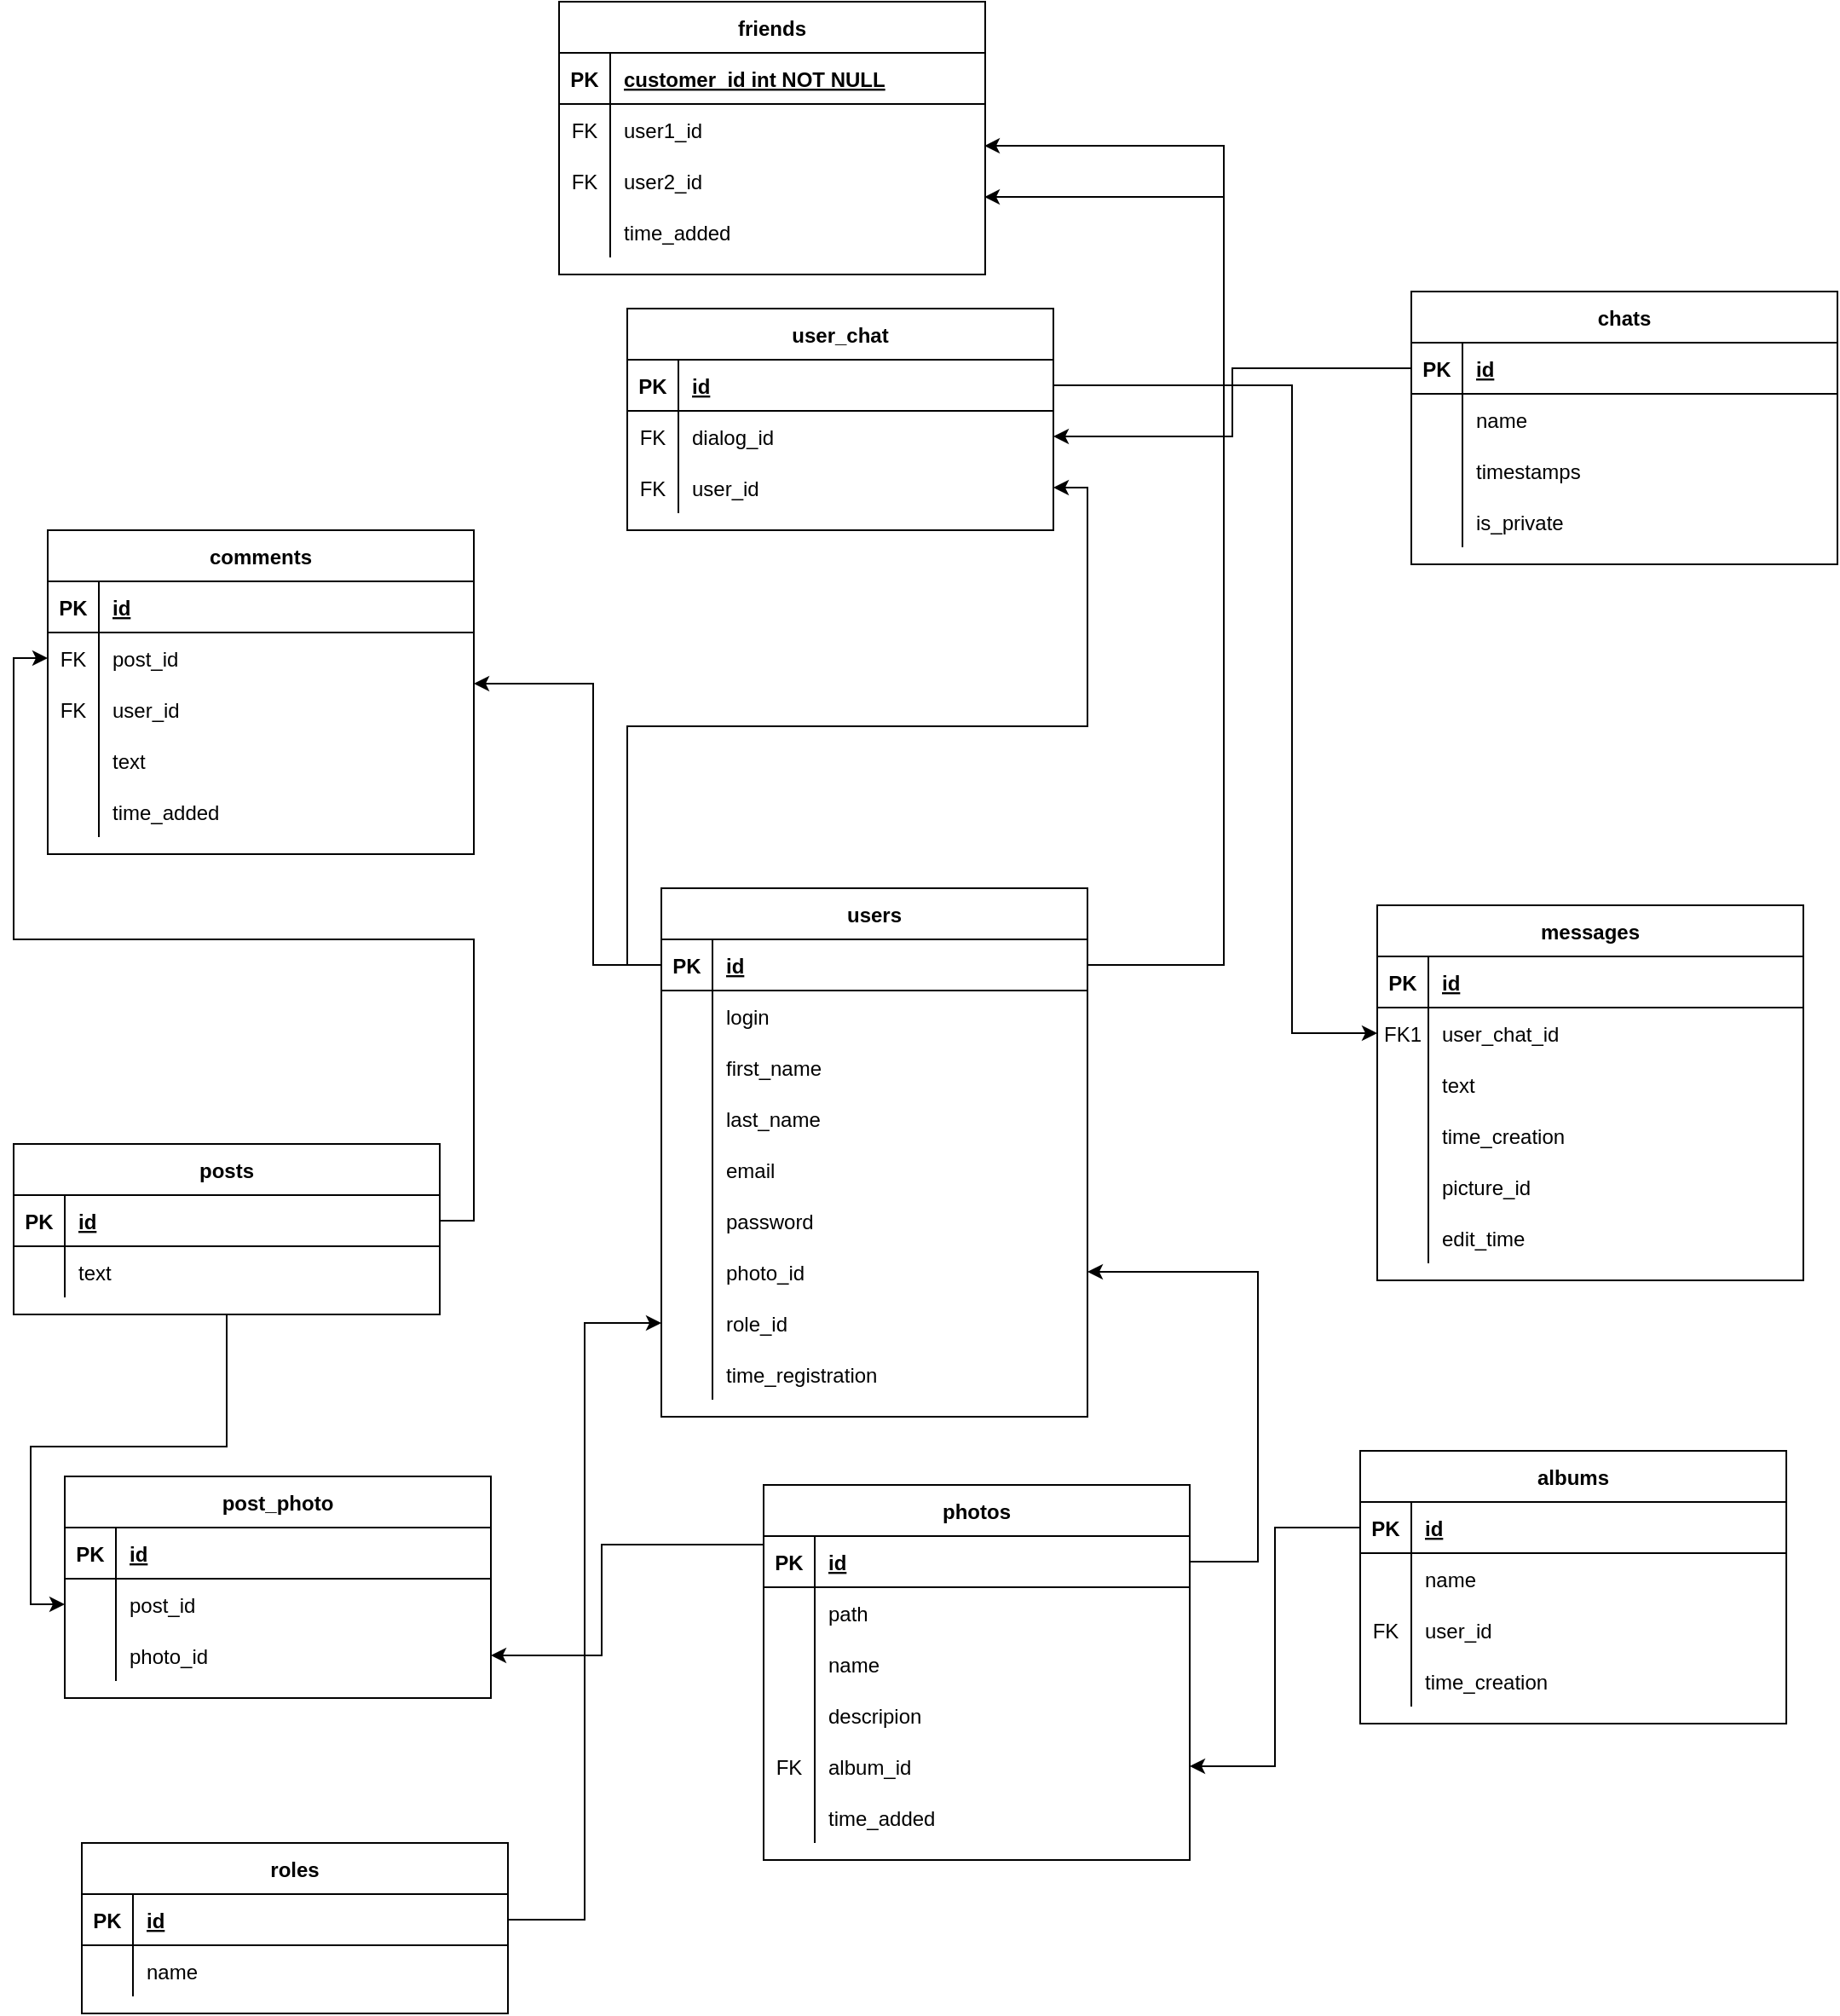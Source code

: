 <mxfile version="21.6.9" type="github">
  <diagram id="R2lEEEUBdFMjLlhIrx00" name="Page-1">
    <mxGraphModel dx="1626" dy="1957" grid="1" gridSize="10" guides="1" tooltips="1" connect="1" arrows="1" fold="1" page="1" pageScale="1" pageWidth="850" pageHeight="1100" math="0" shadow="0" extFonts="Permanent Marker^https://fonts.googleapis.com/css?family=Permanent+Marker">
      <root>
        <mxCell id="0" />
        <mxCell id="1" parent="0" />
        <mxCell id="C-vyLk0tnHw3VtMMgP7b-2" value="chats" style="shape=table;startSize=30;container=1;collapsible=1;childLayout=tableLayout;fixedRows=1;rowLines=0;fontStyle=1;align=center;resizeLast=1;" parent="1" vertex="1">
          <mxGeometry x="880" y="-290" width="250" height="160" as="geometry" />
        </mxCell>
        <mxCell id="C-vyLk0tnHw3VtMMgP7b-3" value="" style="shape=partialRectangle;collapsible=0;dropTarget=0;pointerEvents=0;fillColor=none;points=[[0,0.5],[1,0.5]];portConstraint=eastwest;top=0;left=0;right=0;bottom=1;" parent="C-vyLk0tnHw3VtMMgP7b-2" vertex="1">
          <mxGeometry y="30" width="250" height="30" as="geometry" />
        </mxCell>
        <mxCell id="C-vyLk0tnHw3VtMMgP7b-4" value="PK" style="shape=partialRectangle;overflow=hidden;connectable=0;fillColor=none;top=0;left=0;bottom=0;right=0;fontStyle=1;" parent="C-vyLk0tnHw3VtMMgP7b-3" vertex="1">
          <mxGeometry width="30" height="30" as="geometry">
            <mxRectangle width="30" height="30" as="alternateBounds" />
          </mxGeometry>
        </mxCell>
        <mxCell id="C-vyLk0tnHw3VtMMgP7b-5" value="id" style="shape=partialRectangle;overflow=hidden;connectable=0;fillColor=none;top=0;left=0;bottom=0;right=0;align=left;spacingLeft=6;fontStyle=5;" parent="C-vyLk0tnHw3VtMMgP7b-3" vertex="1">
          <mxGeometry x="30" width="220" height="30" as="geometry">
            <mxRectangle width="220" height="30" as="alternateBounds" />
          </mxGeometry>
        </mxCell>
        <mxCell id="C-vyLk0tnHw3VtMMgP7b-6" value="" style="shape=partialRectangle;collapsible=0;dropTarget=0;pointerEvents=0;fillColor=none;points=[[0,0.5],[1,0.5]];portConstraint=eastwest;top=0;left=0;right=0;bottom=0;" parent="C-vyLk0tnHw3VtMMgP7b-2" vertex="1">
          <mxGeometry y="60" width="250" height="30" as="geometry" />
        </mxCell>
        <mxCell id="C-vyLk0tnHw3VtMMgP7b-7" value="" style="shape=partialRectangle;overflow=hidden;connectable=0;fillColor=none;top=0;left=0;bottom=0;right=0;" parent="C-vyLk0tnHw3VtMMgP7b-6" vertex="1">
          <mxGeometry width="30" height="30" as="geometry">
            <mxRectangle width="30" height="30" as="alternateBounds" />
          </mxGeometry>
        </mxCell>
        <mxCell id="C-vyLk0tnHw3VtMMgP7b-8" value="name" style="shape=partialRectangle;overflow=hidden;connectable=0;fillColor=none;top=0;left=0;bottom=0;right=0;align=left;spacingLeft=6;" parent="C-vyLk0tnHw3VtMMgP7b-6" vertex="1">
          <mxGeometry x="30" width="220" height="30" as="geometry">
            <mxRectangle width="220" height="30" as="alternateBounds" />
          </mxGeometry>
        </mxCell>
        <mxCell id="C-vyLk0tnHw3VtMMgP7b-9" value="" style="shape=partialRectangle;collapsible=0;dropTarget=0;pointerEvents=0;fillColor=none;points=[[0,0.5],[1,0.5]];portConstraint=eastwest;top=0;left=0;right=0;bottom=0;" parent="C-vyLk0tnHw3VtMMgP7b-2" vertex="1">
          <mxGeometry y="90" width="250" height="30" as="geometry" />
        </mxCell>
        <mxCell id="C-vyLk0tnHw3VtMMgP7b-10" value="" style="shape=partialRectangle;overflow=hidden;connectable=0;fillColor=none;top=0;left=0;bottom=0;right=0;" parent="C-vyLk0tnHw3VtMMgP7b-9" vertex="1">
          <mxGeometry width="30" height="30" as="geometry">
            <mxRectangle width="30" height="30" as="alternateBounds" />
          </mxGeometry>
        </mxCell>
        <mxCell id="C-vyLk0tnHw3VtMMgP7b-11" value="timestamps" style="shape=partialRectangle;overflow=hidden;connectable=0;fillColor=none;top=0;left=0;bottom=0;right=0;align=left;spacingLeft=6;" parent="C-vyLk0tnHw3VtMMgP7b-9" vertex="1">
          <mxGeometry x="30" width="220" height="30" as="geometry">
            <mxRectangle width="220" height="30" as="alternateBounds" />
          </mxGeometry>
        </mxCell>
        <mxCell id="w4CjaTujqkbUTqvuf39v-179" value="" style="shape=partialRectangle;collapsible=0;dropTarget=0;pointerEvents=0;fillColor=none;points=[[0,0.5],[1,0.5]];portConstraint=eastwest;top=0;left=0;right=0;bottom=0;" parent="C-vyLk0tnHw3VtMMgP7b-2" vertex="1">
          <mxGeometry y="120" width="250" height="30" as="geometry" />
        </mxCell>
        <mxCell id="w4CjaTujqkbUTqvuf39v-180" value="" style="shape=partialRectangle;overflow=hidden;connectable=0;fillColor=none;top=0;left=0;bottom=0;right=0;" parent="w4CjaTujqkbUTqvuf39v-179" vertex="1">
          <mxGeometry width="30" height="30" as="geometry">
            <mxRectangle width="30" height="30" as="alternateBounds" />
          </mxGeometry>
        </mxCell>
        <mxCell id="w4CjaTujqkbUTqvuf39v-181" value="is_private" style="shape=partialRectangle;overflow=hidden;connectable=0;fillColor=none;top=0;left=0;bottom=0;right=0;align=left;spacingLeft=6;" parent="w4CjaTujqkbUTqvuf39v-179" vertex="1">
          <mxGeometry x="30" width="220" height="30" as="geometry">
            <mxRectangle width="220" height="30" as="alternateBounds" />
          </mxGeometry>
        </mxCell>
        <mxCell id="C-vyLk0tnHw3VtMMgP7b-13" value="messages" style="shape=table;startSize=30;container=1;collapsible=1;childLayout=tableLayout;fixedRows=1;rowLines=0;fontStyle=1;align=center;resizeLast=1;" parent="1" vertex="1">
          <mxGeometry x="860" y="70" width="250" height="220" as="geometry" />
        </mxCell>
        <mxCell id="C-vyLk0tnHw3VtMMgP7b-14" value="" style="shape=partialRectangle;collapsible=0;dropTarget=0;pointerEvents=0;fillColor=none;points=[[0,0.5],[1,0.5]];portConstraint=eastwest;top=0;left=0;right=0;bottom=1;" parent="C-vyLk0tnHw3VtMMgP7b-13" vertex="1">
          <mxGeometry y="30" width="250" height="30" as="geometry" />
        </mxCell>
        <mxCell id="C-vyLk0tnHw3VtMMgP7b-15" value="PK" style="shape=partialRectangle;overflow=hidden;connectable=0;fillColor=none;top=0;left=0;bottom=0;right=0;fontStyle=1;" parent="C-vyLk0tnHw3VtMMgP7b-14" vertex="1">
          <mxGeometry width="30" height="30" as="geometry">
            <mxRectangle width="30" height="30" as="alternateBounds" />
          </mxGeometry>
        </mxCell>
        <mxCell id="C-vyLk0tnHw3VtMMgP7b-16" value="id" style="shape=partialRectangle;overflow=hidden;connectable=0;fillColor=none;top=0;left=0;bottom=0;right=0;align=left;spacingLeft=6;fontStyle=5;" parent="C-vyLk0tnHw3VtMMgP7b-14" vertex="1">
          <mxGeometry x="30" width="220" height="30" as="geometry">
            <mxRectangle width="220" height="30" as="alternateBounds" />
          </mxGeometry>
        </mxCell>
        <mxCell id="C-vyLk0tnHw3VtMMgP7b-17" value="" style="shape=partialRectangle;collapsible=0;dropTarget=0;pointerEvents=0;fillColor=none;points=[[0,0.5],[1,0.5]];portConstraint=eastwest;top=0;left=0;right=0;bottom=0;" parent="C-vyLk0tnHw3VtMMgP7b-13" vertex="1">
          <mxGeometry y="60" width="250" height="30" as="geometry" />
        </mxCell>
        <mxCell id="C-vyLk0tnHw3VtMMgP7b-18" value="FK1" style="shape=partialRectangle;overflow=hidden;connectable=0;fillColor=none;top=0;left=0;bottom=0;right=0;" parent="C-vyLk0tnHw3VtMMgP7b-17" vertex="1">
          <mxGeometry width="30" height="30" as="geometry">
            <mxRectangle width="30" height="30" as="alternateBounds" />
          </mxGeometry>
        </mxCell>
        <mxCell id="C-vyLk0tnHw3VtMMgP7b-19" value="user_chat_id" style="shape=partialRectangle;overflow=hidden;connectable=0;fillColor=none;top=0;left=0;bottom=0;right=0;align=left;spacingLeft=6;" parent="C-vyLk0tnHw3VtMMgP7b-17" vertex="1">
          <mxGeometry x="30" width="220" height="30" as="geometry">
            <mxRectangle width="220" height="30" as="alternateBounds" />
          </mxGeometry>
        </mxCell>
        <mxCell id="C-vyLk0tnHw3VtMMgP7b-20" value="" style="shape=partialRectangle;collapsible=0;dropTarget=0;pointerEvents=0;fillColor=none;points=[[0,0.5],[1,0.5]];portConstraint=eastwest;top=0;left=0;right=0;bottom=0;" parent="C-vyLk0tnHw3VtMMgP7b-13" vertex="1">
          <mxGeometry y="90" width="250" height="30" as="geometry" />
        </mxCell>
        <mxCell id="C-vyLk0tnHw3VtMMgP7b-21" value="" style="shape=partialRectangle;overflow=hidden;connectable=0;fillColor=none;top=0;left=0;bottom=0;right=0;" parent="C-vyLk0tnHw3VtMMgP7b-20" vertex="1">
          <mxGeometry width="30" height="30" as="geometry">
            <mxRectangle width="30" height="30" as="alternateBounds" />
          </mxGeometry>
        </mxCell>
        <mxCell id="C-vyLk0tnHw3VtMMgP7b-22" value="text" style="shape=partialRectangle;overflow=hidden;connectable=0;fillColor=none;top=0;left=0;bottom=0;right=0;align=left;spacingLeft=6;" parent="C-vyLk0tnHw3VtMMgP7b-20" vertex="1">
          <mxGeometry x="30" width="220" height="30" as="geometry">
            <mxRectangle width="220" height="30" as="alternateBounds" />
          </mxGeometry>
        </mxCell>
        <mxCell id="w4CjaTujqkbUTqvuf39v-67" value="" style="shape=partialRectangle;collapsible=0;dropTarget=0;pointerEvents=0;fillColor=none;points=[[0,0.5],[1,0.5]];portConstraint=eastwest;top=0;left=0;right=0;bottom=0;" parent="C-vyLk0tnHw3VtMMgP7b-13" vertex="1">
          <mxGeometry y="120" width="250" height="30" as="geometry" />
        </mxCell>
        <mxCell id="w4CjaTujqkbUTqvuf39v-68" value="" style="shape=partialRectangle;overflow=hidden;connectable=0;fillColor=none;top=0;left=0;bottom=0;right=0;" parent="w4CjaTujqkbUTqvuf39v-67" vertex="1">
          <mxGeometry width="30" height="30" as="geometry">
            <mxRectangle width="30" height="30" as="alternateBounds" />
          </mxGeometry>
        </mxCell>
        <mxCell id="w4CjaTujqkbUTqvuf39v-69" value="time_creation" style="shape=partialRectangle;overflow=hidden;connectable=0;fillColor=none;top=0;left=0;bottom=0;right=0;align=left;spacingLeft=6;" parent="w4CjaTujqkbUTqvuf39v-67" vertex="1">
          <mxGeometry x="30" width="220" height="30" as="geometry">
            <mxRectangle width="220" height="30" as="alternateBounds" />
          </mxGeometry>
        </mxCell>
        <mxCell id="w4CjaTujqkbUTqvuf39v-141" value="" style="shape=partialRectangle;collapsible=0;dropTarget=0;pointerEvents=0;fillColor=none;points=[[0,0.5],[1,0.5]];portConstraint=eastwest;top=0;left=0;right=0;bottom=0;" parent="C-vyLk0tnHw3VtMMgP7b-13" vertex="1">
          <mxGeometry y="150" width="250" height="30" as="geometry" />
        </mxCell>
        <mxCell id="w4CjaTujqkbUTqvuf39v-142" value="" style="shape=partialRectangle;overflow=hidden;connectable=0;fillColor=none;top=0;left=0;bottom=0;right=0;" parent="w4CjaTujqkbUTqvuf39v-141" vertex="1">
          <mxGeometry width="30" height="30" as="geometry">
            <mxRectangle width="30" height="30" as="alternateBounds" />
          </mxGeometry>
        </mxCell>
        <mxCell id="w4CjaTujqkbUTqvuf39v-143" value="picture_id" style="shape=partialRectangle;overflow=hidden;connectable=0;fillColor=none;top=0;left=0;bottom=0;right=0;align=left;spacingLeft=6;" parent="w4CjaTujqkbUTqvuf39v-141" vertex="1">
          <mxGeometry x="30" width="220" height="30" as="geometry">
            <mxRectangle width="220" height="30" as="alternateBounds" />
          </mxGeometry>
        </mxCell>
        <mxCell id="w4CjaTujqkbUTqvuf39v-70" value="" style="shape=partialRectangle;collapsible=0;dropTarget=0;pointerEvents=0;fillColor=none;points=[[0,0.5],[1,0.5]];portConstraint=eastwest;top=0;left=0;right=0;bottom=0;" parent="C-vyLk0tnHw3VtMMgP7b-13" vertex="1">
          <mxGeometry y="180" width="250" height="30" as="geometry" />
        </mxCell>
        <mxCell id="w4CjaTujqkbUTqvuf39v-71" value="" style="shape=partialRectangle;overflow=hidden;connectable=0;fillColor=none;top=0;left=0;bottom=0;right=0;" parent="w4CjaTujqkbUTqvuf39v-70" vertex="1">
          <mxGeometry width="30" height="30" as="geometry">
            <mxRectangle width="30" height="30" as="alternateBounds" />
          </mxGeometry>
        </mxCell>
        <mxCell id="w4CjaTujqkbUTqvuf39v-72" value="edit_time" style="shape=partialRectangle;overflow=hidden;connectable=0;fillColor=none;top=0;left=0;bottom=0;right=0;align=left;spacingLeft=6;" parent="w4CjaTujqkbUTqvuf39v-70" vertex="1">
          <mxGeometry x="30" width="220" height="30" as="geometry">
            <mxRectangle width="220" height="30" as="alternateBounds" />
          </mxGeometry>
        </mxCell>
        <mxCell id="C-vyLk0tnHw3VtMMgP7b-23" value="users" style="shape=table;startSize=30;container=1;collapsible=1;childLayout=tableLayout;fixedRows=1;rowLines=0;fontStyle=1;align=center;resizeLast=1;" parent="1" vertex="1">
          <mxGeometry x="440" y="60" width="250" height="310" as="geometry" />
        </mxCell>
        <mxCell id="C-vyLk0tnHw3VtMMgP7b-24" value="" style="shape=partialRectangle;collapsible=0;dropTarget=0;pointerEvents=0;fillColor=none;points=[[0,0.5],[1,0.5]];portConstraint=eastwest;top=0;left=0;right=0;bottom=1;" parent="C-vyLk0tnHw3VtMMgP7b-23" vertex="1">
          <mxGeometry y="30" width="250" height="30" as="geometry" />
        </mxCell>
        <mxCell id="C-vyLk0tnHw3VtMMgP7b-25" value="PK" style="shape=partialRectangle;overflow=hidden;connectable=0;fillColor=none;top=0;left=0;bottom=0;right=0;fontStyle=1;" parent="C-vyLk0tnHw3VtMMgP7b-24" vertex="1">
          <mxGeometry width="30" height="30" as="geometry">
            <mxRectangle width="30" height="30" as="alternateBounds" />
          </mxGeometry>
        </mxCell>
        <mxCell id="C-vyLk0tnHw3VtMMgP7b-26" value="id" style="shape=partialRectangle;overflow=hidden;connectable=0;fillColor=none;top=0;left=0;bottom=0;right=0;align=left;spacingLeft=6;fontStyle=5;" parent="C-vyLk0tnHw3VtMMgP7b-24" vertex="1">
          <mxGeometry x="30" width="220" height="30" as="geometry">
            <mxRectangle width="220" height="30" as="alternateBounds" />
          </mxGeometry>
        </mxCell>
        <mxCell id="C-vyLk0tnHw3VtMMgP7b-27" value="" style="shape=partialRectangle;collapsible=0;dropTarget=0;pointerEvents=0;fillColor=none;points=[[0,0.5],[1,0.5]];portConstraint=eastwest;top=0;left=0;right=0;bottom=0;" parent="C-vyLk0tnHw3VtMMgP7b-23" vertex="1">
          <mxGeometry y="60" width="250" height="30" as="geometry" />
        </mxCell>
        <mxCell id="C-vyLk0tnHw3VtMMgP7b-28" value="" style="shape=partialRectangle;overflow=hidden;connectable=0;fillColor=none;top=0;left=0;bottom=0;right=0;" parent="C-vyLk0tnHw3VtMMgP7b-27" vertex="1">
          <mxGeometry width="30" height="30" as="geometry">
            <mxRectangle width="30" height="30" as="alternateBounds" />
          </mxGeometry>
        </mxCell>
        <mxCell id="C-vyLk0tnHw3VtMMgP7b-29" value="login" style="shape=partialRectangle;overflow=hidden;connectable=0;fillColor=none;top=0;left=0;bottom=0;right=0;align=left;spacingLeft=6;" parent="C-vyLk0tnHw3VtMMgP7b-27" vertex="1">
          <mxGeometry x="30" width="220" height="30" as="geometry">
            <mxRectangle width="220" height="30" as="alternateBounds" />
          </mxGeometry>
        </mxCell>
        <mxCell id="w4CjaTujqkbUTqvuf39v-43" value="" style="shape=partialRectangle;collapsible=0;dropTarget=0;pointerEvents=0;fillColor=none;points=[[0,0.5],[1,0.5]];portConstraint=eastwest;top=0;left=0;right=0;bottom=0;" parent="C-vyLk0tnHw3VtMMgP7b-23" vertex="1">
          <mxGeometry y="90" width="250" height="30" as="geometry" />
        </mxCell>
        <mxCell id="w4CjaTujqkbUTqvuf39v-44" value="" style="shape=partialRectangle;overflow=hidden;connectable=0;fillColor=none;top=0;left=0;bottom=0;right=0;" parent="w4CjaTujqkbUTqvuf39v-43" vertex="1">
          <mxGeometry width="30" height="30" as="geometry">
            <mxRectangle width="30" height="30" as="alternateBounds" />
          </mxGeometry>
        </mxCell>
        <mxCell id="w4CjaTujqkbUTqvuf39v-45" value="first_name" style="shape=partialRectangle;overflow=hidden;connectable=0;fillColor=none;top=0;left=0;bottom=0;right=0;align=left;spacingLeft=6;" parent="w4CjaTujqkbUTqvuf39v-43" vertex="1">
          <mxGeometry x="30" width="220" height="30" as="geometry">
            <mxRectangle width="220" height="30" as="alternateBounds" />
          </mxGeometry>
        </mxCell>
        <mxCell id="w4CjaTujqkbUTqvuf39v-46" value="" style="shape=partialRectangle;collapsible=0;dropTarget=0;pointerEvents=0;fillColor=none;points=[[0,0.5],[1,0.5]];portConstraint=eastwest;top=0;left=0;right=0;bottom=0;" parent="C-vyLk0tnHw3VtMMgP7b-23" vertex="1">
          <mxGeometry y="120" width="250" height="30" as="geometry" />
        </mxCell>
        <mxCell id="w4CjaTujqkbUTqvuf39v-47" value="" style="shape=partialRectangle;overflow=hidden;connectable=0;fillColor=none;top=0;left=0;bottom=0;right=0;" parent="w4CjaTujqkbUTqvuf39v-46" vertex="1">
          <mxGeometry width="30" height="30" as="geometry">
            <mxRectangle width="30" height="30" as="alternateBounds" />
          </mxGeometry>
        </mxCell>
        <mxCell id="w4CjaTujqkbUTqvuf39v-48" value="last_name" style="shape=partialRectangle;overflow=hidden;connectable=0;fillColor=none;top=0;left=0;bottom=0;right=0;align=left;spacingLeft=6;" parent="w4CjaTujqkbUTqvuf39v-46" vertex="1">
          <mxGeometry x="30" width="220" height="30" as="geometry">
            <mxRectangle width="220" height="30" as="alternateBounds" />
          </mxGeometry>
        </mxCell>
        <mxCell id="w4CjaTujqkbUTqvuf39v-49" value="" style="shape=partialRectangle;collapsible=0;dropTarget=0;pointerEvents=0;fillColor=none;points=[[0,0.5],[1,0.5]];portConstraint=eastwest;top=0;left=0;right=0;bottom=0;" parent="C-vyLk0tnHw3VtMMgP7b-23" vertex="1">
          <mxGeometry y="150" width="250" height="30" as="geometry" />
        </mxCell>
        <mxCell id="w4CjaTujqkbUTqvuf39v-50" value="" style="shape=partialRectangle;overflow=hidden;connectable=0;fillColor=none;top=0;left=0;bottom=0;right=0;" parent="w4CjaTujqkbUTqvuf39v-49" vertex="1">
          <mxGeometry width="30" height="30" as="geometry">
            <mxRectangle width="30" height="30" as="alternateBounds" />
          </mxGeometry>
        </mxCell>
        <mxCell id="w4CjaTujqkbUTqvuf39v-51" value="email" style="shape=partialRectangle;overflow=hidden;connectable=0;fillColor=none;top=0;left=0;bottom=0;right=0;align=left;spacingLeft=6;" parent="w4CjaTujqkbUTqvuf39v-49" vertex="1">
          <mxGeometry x="30" width="220" height="30" as="geometry">
            <mxRectangle width="220" height="30" as="alternateBounds" />
          </mxGeometry>
        </mxCell>
        <mxCell id="w4CjaTujqkbUTqvuf39v-52" value="" style="shape=partialRectangle;collapsible=0;dropTarget=0;pointerEvents=0;fillColor=none;points=[[0,0.5],[1,0.5]];portConstraint=eastwest;top=0;left=0;right=0;bottom=0;" parent="C-vyLk0tnHw3VtMMgP7b-23" vertex="1">
          <mxGeometry y="180" width="250" height="30" as="geometry" />
        </mxCell>
        <mxCell id="w4CjaTujqkbUTqvuf39v-53" value="" style="shape=partialRectangle;overflow=hidden;connectable=0;fillColor=none;top=0;left=0;bottom=0;right=0;" parent="w4CjaTujqkbUTqvuf39v-52" vertex="1">
          <mxGeometry width="30" height="30" as="geometry">
            <mxRectangle width="30" height="30" as="alternateBounds" />
          </mxGeometry>
        </mxCell>
        <mxCell id="w4CjaTujqkbUTqvuf39v-54" value="password" style="shape=partialRectangle;overflow=hidden;connectable=0;fillColor=none;top=0;left=0;bottom=0;right=0;align=left;spacingLeft=6;" parent="w4CjaTujqkbUTqvuf39v-52" vertex="1">
          <mxGeometry x="30" width="220" height="30" as="geometry">
            <mxRectangle width="220" height="30" as="alternateBounds" />
          </mxGeometry>
        </mxCell>
        <mxCell id="w4CjaTujqkbUTqvuf39v-73" value="" style="shape=partialRectangle;collapsible=0;dropTarget=0;pointerEvents=0;fillColor=none;points=[[0,0.5],[1,0.5]];portConstraint=eastwest;top=0;left=0;right=0;bottom=0;" parent="C-vyLk0tnHw3VtMMgP7b-23" vertex="1">
          <mxGeometry y="210" width="250" height="30" as="geometry" />
        </mxCell>
        <mxCell id="w4CjaTujqkbUTqvuf39v-74" value="" style="shape=partialRectangle;overflow=hidden;connectable=0;fillColor=none;top=0;left=0;bottom=0;right=0;" parent="w4CjaTujqkbUTqvuf39v-73" vertex="1">
          <mxGeometry width="30" height="30" as="geometry">
            <mxRectangle width="30" height="30" as="alternateBounds" />
          </mxGeometry>
        </mxCell>
        <mxCell id="w4CjaTujqkbUTqvuf39v-75" value="photo_id" style="shape=partialRectangle;overflow=hidden;connectable=0;fillColor=none;top=0;left=0;bottom=0;right=0;align=left;spacingLeft=6;" parent="w4CjaTujqkbUTqvuf39v-73" vertex="1">
          <mxGeometry x="30" width="220" height="30" as="geometry">
            <mxRectangle width="220" height="30" as="alternateBounds" />
          </mxGeometry>
        </mxCell>
        <mxCell id="w4CjaTujqkbUTqvuf39v-183" value="" style="shape=partialRectangle;collapsible=0;dropTarget=0;pointerEvents=0;fillColor=none;points=[[0,0.5],[1,0.5]];portConstraint=eastwest;top=0;left=0;right=0;bottom=0;" parent="C-vyLk0tnHw3VtMMgP7b-23" vertex="1">
          <mxGeometry y="240" width="250" height="30" as="geometry" />
        </mxCell>
        <mxCell id="w4CjaTujqkbUTqvuf39v-184" value="" style="shape=partialRectangle;overflow=hidden;connectable=0;fillColor=none;top=0;left=0;bottom=0;right=0;" parent="w4CjaTujqkbUTqvuf39v-183" vertex="1">
          <mxGeometry width="30" height="30" as="geometry">
            <mxRectangle width="30" height="30" as="alternateBounds" />
          </mxGeometry>
        </mxCell>
        <mxCell id="w4CjaTujqkbUTqvuf39v-185" value="role_id" style="shape=partialRectangle;overflow=hidden;connectable=0;fillColor=none;top=0;left=0;bottom=0;right=0;align=left;spacingLeft=6;" parent="w4CjaTujqkbUTqvuf39v-183" vertex="1">
          <mxGeometry x="30" width="220" height="30" as="geometry">
            <mxRectangle width="220" height="30" as="alternateBounds" />
          </mxGeometry>
        </mxCell>
        <mxCell id="w4CjaTujqkbUTqvuf39v-55" value="" style="shape=partialRectangle;collapsible=0;dropTarget=0;pointerEvents=0;fillColor=none;points=[[0,0.5],[1,0.5]];portConstraint=eastwest;top=0;left=0;right=0;bottom=0;" parent="C-vyLk0tnHw3VtMMgP7b-23" vertex="1">
          <mxGeometry y="270" width="250" height="30" as="geometry" />
        </mxCell>
        <mxCell id="w4CjaTujqkbUTqvuf39v-56" value="" style="shape=partialRectangle;overflow=hidden;connectable=0;fillColor=none;top=0;left=0;bottom=0;right=0;" parent="w4CjaTujqkbUTqvuf39v-55" vertex="1">
          <mxGeometry width="30" height="30" as="geometry">
            <mxRectangle width="30" height="30" as="alternateBounds" />
          </mxGeometry>
        </mxCell>
        <mxCell id="w4CjaTujqkbUTqvuf39v-57" value="time_registration" style="shape=partialRectangle;overflow=hidden;connectable=0;fillColor=none;top=0;left=0;bottom=0;right=0;align=left;spacingLeft=6;" parent="w4CjaTujqkbUTqvuf39v-55" vertex="1">
          <mxGeometry x="30" width="220" height="30" as="geometry">
            <mxRectangle width="220" height="30" as="alternateBounds" />
          </mxGeometry>
        </mxCell>
        <mxCell id="w4CjaTujqkbUTqvuf39v-175" style="edgeStyle=orthogonalEdgeStyle;rounded=0;orthogonalLoop=1;jettySize=auto;html=1;" parent="1" source="w4CjaTujqkbUTqvuf39v-1" target="w4CjaTujqkbUTqvuf39v-162" edge="1">
          <mxGeometry relative="1" as="geometry" />
        </mxCell>
        <mxCell id="w4CjaTujqkbUTqvuf39v-1" value="posts" style="shape=table;startSize=30;container=1;collapsible=1;childLayout=tableLayout;fixedRows=1;rowLines=0;fontStyle=1;align=center;resizeLast=1;" parent="1" vertex="1">
          <mxGeometry x="60" y="210" width="250" height="100" as="geometry" />
        </mxCell>
        <mxCell id="w4CjaTujqkbUTqvuf39v-2" value="" style="shape=partialRectangle;collapsible=0;dropTarget=0;pointerEvents=0;fillColor=none;points=[[0,0.5],[1,0.5]];portConstraint=eastwest;top=0;left=0;right=0;bottom=1;" parent="w4CjaTujqkbUTqvuf39v-1" vertex="1">
          <mxGeometry y="30" width="250" height="30" as="geometry" />
        </mxCell>
        <mxCell id="w4CjaTujqkbUTqvuf39v-3" value="PK" style="shape=partialRectangle;overflow=hidden;connectable=0;fillColor=none;top=0;left=0;bottom=0;right=0;fontStyle=1;" parent="w4CjaTujqkbUTqvuf39v-2" vertex="1">
          <mxGeometry width="30" height="30" as="geometry">
            <mxRectangle width="30" height="30" as="alternateBounds" />
          </mxGeometry>
        </mxCell>
        <mxCell id="w4CjaTujqkbUTqvuf39v-4" value="id" style="shape=partialRectangle;overflow=hidden;connectable=0;fillColor=none;top=0;left=0;bottom=0;right=0;align=left;spacingLeft=6;fontStyle=5;" parent="w4CjaTujqkbUTqvuf39v-2" vertex="1">
          <mxGeometry x="30" width="220" height="30" as="geometry">
            <mxRectangle width="220" height="30" as="alternateBounds" />
          </mxGeometry>
        </mxCell>
        <mxCell id="w4CjaTujqkbUTqvuf39v-5" value="" style="shape=partialRectangle;collapsible=0;dropTarget=0;pointerEvents=0;fillColor=none;points=[[0,0.5],[1,0.5]];portConstraint=eastwest;top=0;left=0;right=0;bottom=0;" parent="w4CjaTujqkbUTqvuf39v-1" vertex="1">
          <mxGeometry y="60" width="250" height="30" as="geometry" />
        </mxCell>
        <mxCell id="w4CjaTujqkbUTqvuf39v-6" value="" style="shape=partialRectangle;overflow=hidden;connectable=0;fillColor=none;top=0;left=0;bottom=0;right=0;" parent="w4CjaTujqkbUTqvuf39v-5" vertex="1">
          <mxGeometry width="30" height="30" as="geometry">
            <mxRectangle width="30" height="30" as="alternateBounds" />
          </mxGeometry>
        </mxCell>
        <mxCell id="w4CjaTujqkbUTqvuf39v-7" value="text" style="shape=partialRectangle;overflow=hidden;connectable=0;fillColor=none;top=0;left=0;bottom=0;right=0;align=left;spacingLeft=6;" parent="w4CjaTujqkbUTqvuf39v-5" vertex="1">
          <mxGeometry x="30" width="220" height="30" as="geometry">
            <mxRectangle width="220" height="30" as="alternateBounds" />
          </mxGeometry>
        </mxCell>
        <mxCell id="w4CjaTujqkbUTqvuf39v-158" value="post_photo" style="shape=table;startSize=30;container=1;collapsible=1;childLayout=tableLayout;fixedRows=1;rowLines=0;fontStyle=1;align=center;resizeLast=1;" parent="1" vertex="1">
          <mxGeometry x="90" y="405" width="250" height="130" as="geometry" />
        </mxCell>
        <mxCell id="w4CjaTujqkbUTqvuf39v-159" value="" style="shape=partialRectangle;collapsible=0;dropTarget=0;pointerEvents=0;fillColor=none;points=[[0,0.5],[1,0.5]];portConstraint=eastwest;top=0;left=0;right=0;bottom=1;" parent="w4CjaTujqkbUTqvuf39v-158" vertex="1">
          <mxGeometry y="30" width="250" height="30" as="geometry" />
        </mxCell>
        <mxCell id="w4CjaTujqkbUTqvuf39v-160" value="PK" style="shape=partialRectangle;overflow=hidden;connectable=0;fillColor=none;top=0;left=0;bottom=0;right=0;fontStyle=1;" parent="w4CjaTujqkbUTqvuf39v-159" vertex="1">
          <mxGeometry width="30" height="30" as="geometry">
            <mxRectangle width="30" height="30" as="alternateBounds" />
          </mxGeometry>
        </mxCell>
        <mxCell id="w4CjaTujqkbUTqvuf39v-161" value="id" style="shape=partialRectangle;overflow=hidden;connectable=0;fillColor=none;top=0;left=0;bottom=0;right=0;align=left;spacingLeft=6;fontStyle=5;" parent="w4CjaTujqkbUTqvuf39v-159" vertex="1">
          <mxGeometry x="30" width="220" height="30" as="geometry">
            <mxRectangle width="220" height="30" as="alternateBounds" />
          </mxGeometry>
        </mxCell>
        <mxCell id="w4CjaTujqkbUTqvuf39v-162" value="" style="shape=partialRectangle;collapsible=0;dropTarget=0;pointerEvents=0;fillColor=none;points=[[0,0.5],[1,0.5]];portConstraint=eastwest;top=0;left=0;right=0;bottom=0;" parent="w4CjaTujqkbUTqvuf39v-158" vertex="1">
          <mxGeometry y="60" width="250" height="30" as="geometry" />
        </mxCell>
        <mxCell id="w4CjaTujqkbUTqvuf39v-163" value="" style="shape=partialRectangle;overflow=hidden;connectable=0;fillColor=none;top=0;left=0;bottom=0;right=0;" parent="w4CjaTujqkbUTqvuf39v-162" vertex="1">
          <mxGeometry width="30" height="30" as="geometry">
            <mxRectangle width="30" height="30" as="alternateBounds" />
          </mxGeometry>
        </mxCell>
        <mxCell id="w4CjaTujqkbUTqvuf39v-164" value="post_id" style="shape=partialRectangle;overflow=hidden;connectable=0;fillColor=none;top=0;left=0;bottom=0;right=0;align=left;spacingLeft=6;" parent="w4CjaTujqkbUTqvuf39v-162" vertex="1">
          <mxGeometry x="30" width="220" height="30" as="geometry">
            <mxRectangle width="220" height="30" as="alternateBounds" />
          </mxGeometry>
        </mxCell>
        <mxCell id="w4CjaTujqkbUTqvuf39v-172" value="" style="shape=partialRectangle;collapsible=0;dropTarget=0;pointerEvents=0;fillColor=none;points=[[0,0.5],[1,0.5]];portConstraint=eastwest;top=0;left=0;right=0;bottom=0;" parent="w4CjaTujqkbUTqvuf39v-158" vertex="1">
          <mxGeometry y="90" width="250" height="30" as="geometry" />
        </mxCell>
        <mxCell id="w4CjaTujqkbUTqvuf39v-173" value="" style="shape=partialRectangle;overflow=hidden;connectable=0;fillColor=none;top=0;left=0;bottom=0;right=0;" parent="w4CjaTujqkbUTqvuf39v-172" vertex="1">
          <mxGeometry width="30" height="30" as="geometry">
            <mxRectangle width="30" height="30" as="alternateBounds" />
          </mxGeometry>
        </mxCell>
        <mxCell id="w4CjaTujqkbUTqvuf39v-174" value="photo_id" style="shape=partialRectangle;overflow=hidden;connectable=0;fillColor=none;top=0;left=0;bottom=0;right=0;align=left;spacingLeft=6;" parent="w4CjaTujqkbUTqvuf39v-172" vertex="1">
          <mxGeometry x="30" width="220" height="30" as="geometry">
            <mxRectangle width="220" height="30" as="alternateBounds" />
          </mxGeometry>
        </mxCell>
        <mxCell id="w4CjaTujqkbUTqvuf39v-8" value="albums" style="shape=table;startSize=30;container=1;collapsible=1;childLayout=tableLayout;fixedRows=1;rowLines=0;fontStyle=1;align=center;resizeLast=1;" parent="1" vertex="1">
          <mxGeometry x="850" y="390" width="250" height="160" as="geometry" />
        </mxCell>
        <mxCell id="w4CjaTujqkbUTqvuf39v-9" value="" style="shape=partialRectangle;collapsible=0;dropTarget=0;pointerEvents=0;fillColor=none;points=[[0,0.5],[1,0.5]];portConstraint=eastwest;top=0;left=0;right=0;bottom=1;" parent="w4CjaTujqkbUTqvuf39v-8" vertex="1">
          <mxGeometry y="30" width="250" height="30" as="geometry" />
        </mxCell>
        <mxCell id="w4CjaTujqkbUTqvuf39v-10" value="PK" style="shape=partialRectangle;overflow=hidden;connectable=0;fillColor=none;top=0;left=0;bottom=0;right=0;fontStyle=1;" parent="w4CjaTujqkbUTqvuf39v-9" vertex="1">
          <mxGeometry width="30" height="30" as="geometry">
            <mxRectangle width="30" height="30" as="alternateBounds" />
          </mxGeometry>
        </mxCell>
        <mxCell id="w4CjaTujqkbUTqvuf39v-11" value="id" style="shape=partialRectangle;overflow=hidden;connectable=0;fillColor=none;top=0;left=0;bottom=0;right=0;align=left;spacingLeft=6;fontStyle=5;" parent="w4CjaTujqkbUTqvuf39v-9" vertex="1">
          <mxGeometry x="30" width="220" height="30" as="geometry">
            <mxRectangle width="220" height="30" as="alternateBounds" />
          </mxGeometry>
        </mxCell>
        <mxCell id="w4CjaTujqkbUTqvuf39v-12" value="" style="shape=partialRectangle;collapsible=0;dropTarget=0;pointerEvents=0;fillColor=none;points=[[0,0.5],[1,0.5]];portConstraint=eastwest;top=0;left=0;right=0;bottom=0;" parent="w4CjaTujqkbUTqvuf39v-8" vertex="1">
          <mxGeometry y="60" width="250" height="30" as="geometry" />
        </mxCell>
        <mxCell id="w4CjaTujqkbUTqvuf39v-13" value="" style="shape=partialRectangle;overflow=hidden;connectable=0;fillColor=none;top=0;left=0;bottom=0;right=0;" parent="w4CjaTujqkbUTqvuf39v-12" vertex="1">
          <mxGeometry width="30" height="30" as="geometry">
            <mxRectangle width="30" height="30" as="alternateBounds" />
          </mxGeometry>
        </mxCell>
        <mxCell id="w4CjaTujqkbUTqvuf39v-14" value="name" style="shape=partialRectangle;overflow=hidden;connectable=0;fillColor=none;top=0;left=0;bottom=0;right=0;align=left;spacingLeft=6;" parent="w4CjaTujqkbUTqvuf39v-12" vertex="1">
          <mxGeometry x="30" width="220" height="30" as="geometry">
            <mxRectangle width="220" height="30" as="alternateBounds" />
          </mxGeometry>
        </mxCell>
        <mxCell id="w4CjaTujqkbUTqvuf39v-104" value="" style="shape=partialRectangle;collapsible=0;dropTarget=0;pointerEvents=0;fillColor=none;points=[[0,0.5],[1,0.5]];portConstraint=eastwest;top=0;left=0;right=0;bottom=0;" parent="w4CjaTujqkbUTqvuf39v-8" vertex="1">
          <mxGeometry y="90" width="250" height="30" as="geometry" />
        </mxCell>
        <mxCell id="w4CjaTujqkbUTqvuf39v-105" value="FK" style="shape=partialRectangle;overflow=hidden;connectable=0;fillColor=none;top=0;left=0;bottom=0;right=0;" parent="w4CjaTujqkbUTqvuf39v-104" vertex="1">
          <mxGeometry width="30" height="30" as="geometry">
            <mxRectangle width="30" height="30" as="alternateBounds" />
          </mxGeometry>
        </mxCell>
        <mxCell id="w4CjaTujqkbUTqvuf39v-106" value="user_id" style="shape=partialRectangle;overflow=hidden;connectable=0;fillColor=none;top=0;left=0;bottom=0;right=0;align=left;spacingLeft=6;" parent="w4CjaTujqkbUTqvuf39v-104" vertex="1">
          <mxGeometry x="30" width="220" height="30" as="geometry">
            <mxRectangle width="220" height="30" as="alternateBounds" />
          </mxGeometry>
        </mxCell>
        <mxCell id="w4CjaTujqkbUTqvuf39v-107" value="" style="shape=partialRectangle;collapsible=0;dropTarget=0;pointerEvents=0;fillColor=none;points=[[0,0.5],[1,0.5]];portConstraint=eastwest;top=0;left=0;right=0;bottom=0;" parent="w4CjaTujqkbUTqvuf39v-8" vertex="1">
          <mxGeometry y="120" width="250" height="30" as="geometry" />
        </mxCell>
        <mxCell id="w4CjaTujqkbUTqvuf39v-108" value="    " style="shape=partialRectangle;overflow=hidden;connectable=0;fillColor=none;top=0;left=0;bottom=0;right=0;" parent="w4CjaTujqkbUTqvuf39v-107" vertex="1">
          <mxGeometry width="30" height="30" as="geometry">
            <mxRectangle width="30" height="30" as="alternateBounds" />
          </mxGeometry>
        </mxCell>
        <mxCell id="w4CjaTujqkbUTqvuf39v-109" value="time_creation" style="shape=partialRectangle;overflow=hidden;connectable=0;fillColor=none;top=0;left=0;bottom=0;right=0;align=left;spacingLeft=6;" parent="w4CjaTujqkbUTqvuf39v-107" vertex="1">
          <mxGeometry x="30" width="220" height="30" as="geometry">
            <mxRectangle width="220" height="30" as="alternateBounds" />
          </mxGeometry>
        </mxCell>
        <mxCell id="w4CjaTujqkbUTqvuf39v-15" value="user_chat" style="shape=table;startSize=30;container=1;collapsible=1;childLayout=tableLayout;fixedRows=1;rowLines=0;fontStyle=1;align=center;resizeLast=1;" parent="1" vertex="1">
          <mxGeometry x="420" y="-280" width="250" height="130" as="geometry" />
        </mxCell>
        <mxCell id="w4CjaTujqkbUTqvuf39v-16" value="" style="shape=partialRectangle;collapsible=0;dropTarget=0;pointerEvents=0;fillColor=none;points=[[0,0.5],[1,0.5]];portConstraint=eastwest;top=0;left=0;right=0;bottom=1;" parent="w4CjaTujqkbUTqvuf39v-15" vertex="1">
          <mxGeometry y="30" width="250" height="30" as="geometry" />
        </mxCell>
        <mxCell id="w4CjaTujqkbUTqvuf39v-17" value="PK" style="shape=partialRectangle;overflow=hidden;connectable=0;fillColor=none;top=0;left=0;bottom=0;right=0;fontStyle=1;" parent="w4CjaTujqkbUTqvuf39v-16" vertex="1">
          <mxGeometry width="30" height="30" as="geometry">
            <mxRectangle width="30" height="30" as="alternateBounds" />
          </mxGeometry>
        </mxCell>
        <mxCell id="w4CjaTujqkbUTqvuf39v-18" value="id" style="shape=partialRectangle;overflow=hidden;connectable=0;fillColor=none;top=0;left=0;bottom=0;right=0;align=left;spacingLeft=6;fontStyle=5;" parent="w4CjaTujqkbUTqvuf39v-16" vertex="1">
          <mxGeometry x="30" width="220" height="30" as="geometry">
            <mxRectangle width="220" height="30" as="alternateBounds" />
          </mxGeometry>
        </mxCell>
        <mxCell id="w4CjaTujqkbUTqvuf39v-19" value="" style="shape=partialRectangle;collapsible=0;dropTarget=0;pointerEvents=0;fillColor=none;points=[[0,0.5],[1,0.5]];portConstraint=eastwest;top=0;left=0;right=0;bottom=0;" parent="w4CjaTujqkbUTqvuf39v-15" vertex="1">
          <mxGeometry y="60" width="250" height="30" as="geometry" />
        </mxCell>
        <mxCell id="w4CjaTujqkbUTqvuf39v-20" value="FK" style="shape=partialRectangle;overflow=hidden;connectable=0;fillColor=none;top=0;left=0;bottom=0;right=0;" parent="w4CjaTujqkbUTqvuf39v-19" vertex="1">
          <mxGeometry width="30" height="30" as="geometry">
            <mxRectangle width="30" height="30" as="alternateBounds" />
          </mxGeometry>
        </mxCell>
        <mxCell id="w4CjaTujqkbUTqvuf39v-21" value="dialog_id" style="shape=partialRectangle;overflow=hidden;connectable=0;fillColor=none;top=0;left=0;bottom=0;right=0;align=left;spacingLeft=6;" parent="w4CjaTujqkbUTqvuf39v-19" vertex="1">
          <mxGeometry x="30" width="220" height="30" as="geometry">
            <mxRectangle width="220" height="30" as="alternateBounds" />
          </mxGeometry>
        </mxCell>
        <mxCell id="w4CjaTujqkbUTqvuf39v-61" value="" style="shape=partialRectangle;collapsible=0;dropTarget=0;pointerEvents=0;fillColor=none;points=[[0,0.5],[1,0.5]];portConstraint=eastwest;top=0;left=0;right=0;bottom=0;" parent="w4CjaTujqkbUTqvuf39v-15" vertex="1">
          <mxGeometry y="90" width="250" height="30" as="geometry" />
        </mxCell>
        <mxCell id="w4CjaTujqkbUTqvuf39v-62" value="FK" style="shape=partialRectangle;overflow=hidden;connectable=0;fillColor=none;top=0;left=0;bottom=0;right=0;" parent="w4CjaTujqkbUTqvuf39v-61" vertex="1">
          <mxGeometry width="30" height="30" as="geometry">
            <mxRectangle width="30" height="30" as="alternateBounds" />
          </mxGeometry>
        </mxCell>
        <mxCell id="w4CjaTujqkbUTqvuf39v-63" value="user_id" style="shape=partialRectangle;overflow=hidden;connectable=0;fillColor=none;top=0;left=0;bottom=0;right=0;align=left;spacingLeft=6;" parent="w4CjaTujqkbUTqvuf39v-61" vertex="1">
          <mxGeometry x="30" width="220" height="30" as="geometry">
            <mxRectangle width="220" height="30" as="alternateBounds" />
          </mxGeometry>
        </mxCell>
        <mxCell id="w4CjaTujqkbUTqvuf39v-22" value="friends" style="shape=table;startSize=30;container=1;collapsible=1;childLayout=tableLayout;fixedRows=1;rowLines=0;fontStyle=1;align=center;resizeLast=1;" parent="1" vertex="1">
          <mxGeometry x="380" y="-460" width="250" height="160" as="geometry" />
        </mxCell>
        <mxCell id="w4CjaTujqkbUTqvuf39v-23" value="" style="shape=partialRectangle;collapsible=0;dropTarget=0;pointerEvents=0;fillColor=none;points=[[0,0.5],[1,0.5]];portConstraint=eastwest;top=0;left=0;right=0;bottom=1;" parent="w4CjaTujqkbUTqvuf39v-22" vertex="1">
          <mxGeometry y="30" width="250" height="30" as="geometry" />
        </mxCell>
        <mxCell id="w4CjaTujqkbUTqvuf39v-24" value="PK" style="shape=partialRectangle;overflow=hidden;connectable=0;fillColor=none;top=0;left=0;bottom=0;right=0;fontStyle=1;" parent="w4CjaTujqkbUTqvuf39v-23" vertex="1">
          <mxGeometry width="30" height="30" as="geometry">
            <mxRectangle width="30" height="30" as="alternateBounds" />
          </mxGeometry>
        </mxCell>
        <mxCell id="w4CjaTujqkbUTqvuf39v-25" value="customer_id int NOT NULL " style="shape=partialRectangle;overflow=hidden;connectable=0;fillColor=none;top=0;left=0;bottom=0;right=0;align=left;spacingLeft=6;fontStyle=5;" parent="w4CjaTujqkbUTqvuf39v-23" vertex="1">
          <mxGeometry x="30" width="220" height="30" as="geometry">
            <mxRectangle width="220" height="30" as="alternateBounds" />
          </mxGeometry>
        </mxCell>
        <mxCell id="w4CjaTujqkbUTqvuf39v-26" value="" style="shape=partialRectangle;collapsible=0;dropTarget=0;pointerEvents=0;fillColor=none;points=[[0,0.5],[1,0.5]];portConstraint=eastwest;top=0;left=0;right=0;bottom=0;" parent="w4CjaTujqkbUTqvuf39v-22" vertex="1">
          <mxGeometry y="60" width="250" height="30" as="geometry" />
        </mxCell>
        <mxCell id="w4CjaTujqkbUTqvuf39v-27" value="FK" style="shape=partialRectangle;overflow=hidden;connectable=0;fillColor=none;top=0;left=0;bottom=0;right=0;" parent="w4CjaTujqkbUTqvuf39v-26" vertex="1">
          <mxGeometry width="30" height="30" as="geometry">
            <mxRectangle width="30" height="30" as="alternateBounds" />
          </mxGeometry>
        </mxCell>
        <mxCell id="w4CjaTujqkbUTqvuf39v-28" value="user1_id" style="shape=partialRectangle;overflow=hidden;connectable=0;fillColor=none;top=0;left=0;bottom=0;right=0;align=left;spacingLeft=6;" parent="w4CjaTujqkbUTqvuf39v-26" vertex="1">
          <mxGeometry x="30" width="220" height="30" as="geometry">
            <mxRectangle width="220" height="30" as="alternateBounds" />
          </mxGeometry>
        </mxCell>
        <mxCell id="w4CjaTujqkbUTqvuf39v-76" value="" style="shape=partialRectangle;collapsible=0;dropTarget=0;pointerEvents=0;fillColor=none;points=[[0,0.5],[1,0.5]];portConstraint=eastwest;top=0;left=0;right=0;bottom=0;" parent="w4CjaTujqkbUTqvuf39v-22" vertex="1">
          <mxGeometry y="90" width="250" height="30" as="geometry" />
        </mxCell>
        <mxCell id="w4CjaTujqkbUTqvuf39v-77" value="FK" style="shape=partialRectangle;overflow=hidden;connectable=0;fillColor=none;top=0;left=0;bottom=0;right=0;" parent="w4CjaTujqkbUTqvuf39v-76" vertex="1">
          <mxGeometry width="30" height="30" as="geometry">
            <mxRectangle width="30" height="30" as="alternateBounds" />
          </mxGeometry>
        </mxCell>
        <mxCell id="w4CjaTujqkbUTqvuf39v-78" value="user2_id" style="shape=partialRectangle;overflow=hidden;connectable=0;fillColor=none;top=0;left=0;bottom=0;right=0;align=left;spacingLeft=6;" parent="w4CjaTujqkbUTqvuf39v-76" vertex="1">
          <mxGeometry x="30" width="220" height="30" as="geometry">
            <mxRectangle width="220" height="30" as="alternateBounds" />
          </mxGeometry>
        </mxCell>
        <mxCell id="w4CjaTujqkbUTqvuf39v-95" value="" style="shape=partialRectangle;collapsible=0;dropTarget=0;pointerEvents=0;fillColor=none;points=[[0,0.5],[1,0.5]];portConstraint=eastwest;top=0;left=0;right=0;bottom=0;" parent="w4CjaTujqkbUTqvuf39v-22" vertex="1">
          <mxGeometry y="120" width="250" height="30" as="geometry" />
        </mxCell>
        <mxCell id="w4CjaTujqkbUTqvuf39v-96" value="" style="shape=partialRectangle;overflow=hidden;connectable=0;fillColor=none;top=0;left=0;bottom=0;right=0;" parent="w4CjaTujqkbUTqvuf39v-95" vertex="1">
          <mxGeometry width="30" height="30" as="geometry">
            <mxRectangle width="30" height="30" as="alternateBounds" />
          </mxGeometry>
        </mxCell>
        <mxCell id="w4CjaTujqkbUTqvuf39v-97" value="time_added" style="shape=partialRectangle;overflow=hidden;connectable=0;fillColor=none;top=0;left=0;bottom=0;right=0;align=left;spacingLeft=6;" parent="w4CjaTujqkbUTqvuf39v-95" vertex="1">
          <mxGeometry x="30" width="220" height="30" as="geometry">
            <mxRectangle width="220" height="30" as="alternateBounds" />
          </mxGeometry>
        </mxCell>
        <mxCell id="w4CjaTujqkbUTqvuf39v-29" value="roles" style="shape=table;startSize=30;container=1;collapsible=1;childLayout=tableLayout;fixedRows=1;rowLines=0;fontStyle=1;align=center;resizeLast=1;" parent="1" vertex="1">
          <mxGeometry x="100" y="620" width="250" height="100" as="geometry" />
        </mxCell>
        <mxCell id="w4CjaTujqkbUTqvuf39v-30" value="" style="shape=partialRectangle;collapsible=0;dropTarget=0;pointerEvents=0;fillColor=none;points=[[0,0.5],[1,0.5]];portConstraint=eastwest;top=0;left=0;right=0;bottom=1;" parent="w4CjaTujqkbUTqvuf39v-29" vertex="1">
          <mxGeometry y="30" width="250" height="30" as="geometry" />
        </mxCell>
        <mxCell id="w4CjaTujqkbUTqvuf39v-31" value="PK" style="shape=partialRectangle;overflow=hidden;connectable=0;fillColor=none;top=0;left=0;bottom=0;right=0;fontStyle=1;" parent="w4CjaTujqkbUTqvuf39v-30" vertex="1">
          <mxGeometry width="30" height="30" as="geometry">
            <mxRectangle width="30" height="30" as="alternateBounds" />
          </mxGeometry>
        </mxCell>
        <mxCell id="w4CjaTujqkbUTqvuf39v-32" value="id" style="shape=partialRectangle;overflow=hidden;connectable=0;fillColor=none;top=0;left=0;bottom=0;right=0;align=left;spacingLeft=6;fontStyle=5;" parent="w4CjaTujqkbUTqvuf39v-30" vertex="1">
          <mxGeometry x="30" width="220" height="30" as="geometry">
            <mxRectangle width="220" height="30" as="alternateBounds" />
          </mxGeometry>
        </mxCell>
        <mxCell id="w4CjaTujqkbUTqvuf39v-33" value="" style="shape=partialRectangle;collapsible=0;dropTarget=0;pointerEvents=0;fillColor=none;points=[[0,0.5],[1,0.5]];portConstraint=eastwest;top=0;left=0;right=0;bottom=0;" parent="w4CjaTujqkbUTqvuf39v-29" vertex="1">
          <mxGeometry y="60" width="250" height="30" as="geometry" />
        </mxCell>
        <mxCell id="w4CjaTujqkbUTqvuf39v-34" value="" style="shape=partialRectangle;overflow=hidden;connectable=0;fillColor=none;top=0;left=0;bottom=0;right=0;" parent="w4CjaTujqkbUTqvuf39v-33" vertex="1">
          <mxGeometry width="30" height="30" as="geometry">
            <mxRectangle width="30" height="30" as="alternateBounds" />
          </mxGeometry>
        </mxCell>
        <mxCell id="w4CjaTujqkbUTqvuf39v-35" value="name" style="shape=partialRectangle;overflow=hidden;connectable=0;fillColor=none;top=0;left=0;bottom=0;right=0;align=left;spacingLeft=6;" parent="w4CjaTujqkbUTqvuf39v-33" vertex="1">
          <mxGeometry x="30" width="220" height="30" as="geometry">
            <mxRectangle width="220" height="30" as="alternateBounds" />
          </mxGeometry>
        </mxCell>
        <mxCell id="w4CjaTujqkbUTqvuf39v-36" value="comments" style="shape=table;startSize=30;container=1;collapsible=1;childLayout=tableLayout;fixedRows=1;rowLines=0;fontStyle=1;align=center;resizeLast=1;" parent="1" vertex="1">
          <mxGeometry x="80" y="-150" width="250" height="190" as="geometry" />
        </mxCell>
        <mxCell id="w4CjaTujqkbUTqvuf39v-37" value="" style="shape=partialRectangle;collapsible=0;dropTarget=0;pointerEvents=0;fillColor=none;points=[[0,0.5],[1,0.5]];portConstraint=eastwest;top=0;left=0;right=0;bottom=1;" parent="w4CjaTujqkbUTqvuf39v-36" vertex="1">
          <mxGeometry y="30" width="250" height="30" as="geometry" />
        </mxCell>
        <mxCell id="w4CjaTujqkbUTqvuf39v-38" value="PK" style="shape=partialRectangle;overflow=hidden;connectable=0;fillColor=none;top=0;left=0;bottom=0;right=0;fontStyle=1;" parent="w4CjaTujqkbUTqvuf39v-37" vertex="1">
          <mxGeometry width="30" height="30" as="geometry">
            <mxRectangle width="30" height="30" as="alternateBounds" />
          </mxGeometry>
        </mxCell>
        <mxCell id="w4CjaTujqkbUTqvuf39v-39" value="id" style="shape=partialRectangle;overflow=hidden;connectable=0;fillColor=none;top=0;left=0;bottom=0;right=0;align=left;spacingLeft=6;fontStyle=5;" parent="w4CjaTujqkbUTqvuf39v-37" vertex="1">
          <mxGeometry x="30" width="220" height="30" as="geometry">
            <mxRectangle width="220" height="30" as="alternateBounds" />
          </mxGeometry>
        </mxCell>
        <mxCell id="w4CjaTujqkbUTqvuf39v-40" value="" style="shape=partialRectangle;collapsible=0;dropTarget=0;pointerEvents=0;fillColor=none;points=[[0,0.5],[1,0.5]];portConstraint=eastwest;top=0;left=0;right=0;bottom=0;" parent="w4CjaTujqkbUTqvuf39v-36" vertex="1">
          <mxGeometry y="60" width="250" height="30" as="geometry" />
        </mxCell>
        <mxCell id="w4CjaTujqkbUTqvuf39v-41" value="FK" style="shape=partialRectangle;overflow=hidden;connectable=0;fillColor=none;top=0;left=0;bottom=0;right=0;" parent="w4CjaTujqkbUTqvuf39v-40" vertex="1">
          <mxGeometry width="30" height="30" as="geometry">
            <mxRectangle width="30" height="30" as="alternateBounds" />
          </mxGeometry>
        </mxCell>
        <mxCell id="w4CjaTujqkbUTqvuf39v-42" value="post_id" style="shape=partialRectangle;overflow=hidden;connectable=0;fillColor=none;top=0;left=0;bottom=0;right=0;align=left;spacingLeft=6;" parent="w4CjaTujqkbUTqvuf39v-40" vertex="1">
          <mxGeometry x="30" width="220" height="30" as="geometry">
            <mxRectangle width="220" height="30" as="alternateBounds" />
          </mxGeometry>
        </mxCell>
        <mxCell id="w4CjaTujqkbUTqvuf39v-129" value="" style="shape=partialRectangle;collapsible=0;dropTarget=0;pointerEvents=0;fillColor=none;points=[[0,0.5],[1,0.5]];portConstraint=eastwest;top=0;left=0;right=0;bottom=0;" parent="w4CjaTujqkbUTqvuf39v-36" vertex="1">
          <mxGeometry y="90" width="250" height="30" as="geometry" />
        </mxCell>
        <mxCell id="w4CjaTujqkbUTqvuf39v-130" value="FK" style="shape=partialRectangle;overflow=hidden;connectable=0;fillColor=none;top=0;left=0;bottom=0;right=0;" parent="w4CjaTujqkbUTqvuf39v-129" vertex="1">
          <mxGeometry width="30" height="30" as="geometry">
            <mxRectangle width="30" height="30" as="alternateBounds" />
          </mxGeometry>
        </mxCell>
        <mxCell id="w4CjaTujqkbUTqvuf39v-131" value="user_id" style="shape=partialRectangle;overflow=hidden;connectable=0;fillColor=none;top=0;left=0;bottom=0;right=0;align=left;spacingLeft=6;" parent="w4CjaTujqkbUTqvuf39v-129" vertex="1">
          <mxGeometry x="30" width="220" height="30" as="geometry">
            <mxRectangle width="220" height="30" as="alternateBounds" />
          </mxGeometry>
        </mxCell>
        <mxCell id="w4CjaTujqkbUTqvuf39v-132" value="" style="shape=partialRectangle;collapsible=0;dropTarget=0;pointerEvents=0;fillColor=none;points=[[0,0.5],[1,0.5]];portConstraint=eastwest;top=0;left=0;right=0;bottom=0;" parent="w4CjaTujqkbUTqvuf39v-36" vertex="1">
          <mxGeometry y="120" width="250" height="30" as="geometry" />
        </mxCell>
        <mxCell id="w4CjaTujqkbUTqvuf39v-133" value="" style="shape=partialRectangle;overflow=hidden;connectable=0;fillColor=none;top=0;left=0;bottom=0;right=0;" parent="w4CjaTujqkbUTqvuf39v-132" vertex="1">
          <mxGeometry width="30" height="30" as="geometry">
            <mxRectangle width="30" height="30" as="alternateBounds" />
          </mxGeometry>
        </mxCell>
        <mxCell id="w4CjaTujqkbUTqvuf39v-134" value="text" style="shape=partialRectangle;overflow=hidden;connectable=0;fillColor=none;top=0;left=0;bottom=0;right=0;align=left;spacingLeft=6;" parent="w4CjaTujqkbUTqvuf39v-132" vertex="1">
          <mxGeometry x="30" width="220" height="30" as="geometry">
            <mxRectangle width="220" height="30" as="alternateBounds" />
          </mxGeometry>
        </mxCell>
        <mxCell id="w4CjaTujqkbUTqvuf39v-135" value="" style="shape=partialRectangle;collapsible=0;dropTarget=0;pointerEvents=0;fillColor=none;points=[[0,0.5],[1,0.5]];portConstraint=eastwest;top=0;left=0;right=0;bottom=0;" parent="w4CjaTujqkbUTqvuf39v-36" vertex="1">
          <mxGeometry y="150" width="250" height="30" as="geometry" />
        </mxCell>
        <mxCell id="w4CjaTujqkbUTqvuf39v-136" value="" style="shape=partialRectangle;overflow=hidden;connectable=0;fillColor=none;top=0;left=0;bottom=0;right=0;" parent="w4CjaTujqkbUTqvuf39v-135" vertex="1">
          <mxGeometry width="30" height="30" as="geometry">
            <mxRectangle width="30" height="30" as="alternateBounds" />
          </mxGeometry>
        </mxCell>
        <mxCell id="w4CjaTujqkbUTqvuf39v-137" value="time_added" style="shape=partialRectangle;overflow=hidden;connectable=0;fillColor=none;top=0;left=0;bottom=0;right=0;align=left;spacingLeft=6;" parent="w4CjaTujqkbUTqvuf39v-135" vertex="1">
          <mxGeometry x="30" width="220" height="30" as="geometry">
            <mxRectangle width="220" height="30" as="alternateBounds" />
          </mxGeometry>
        </mxCell>
        <mxCell id="w4CjaTujqkbUTqvuf39v-64" style="edgeStyle=orthogonalEdgeStyle;rounded=0;orthogonalLoop=1;jettySize=auto;html=1;" parent="1" source="C-vyLk0tnHw3VtMMgP7b-3" target="w4CjaTujqkbUTqvuf39v-19" edge="1">
          <mxGeometry relative="1" as="geometry" />
        </mxCell>
        <mxCell id="w4CjaTujqkbUTqvuf39v-65" style="edgeStyle=orthogonalEdgeStyle;rounded=0;orthogonalLoop=1;jettySize=auto;html=1;" parent="1" source="C-vyLk0tnHw3VtMMgP7b-24" target="w4CjaTujqkbUTqvuf39v-61" edge="1">
          <mxGeometry relative="1" as="geometry" />
        </mxCell>
        <mxCell id="w4CjaTujqkbUTqvuf39v-66" style="edgeStyle=orthogonalEdgeStyle;rounded=0;orthogonalLoop=1;jettySize=auto;html=1;" parent="1" source="w4CjaTujqkbUTqvuf39v-16" target="C-vyLk0tnHw3VtMMgP7b-17" edge="1">
          <mxGeometry relative="1" as="geometry">
            <Array as="points">
              <mxPoint x="810" y="-235" />
              <mxPoint x="810" y="145" />
            </Array>
          </mxGeometry>
        </mxCell>
        <mxCell id="w4CjaTujqkbUTqvuf39v-110" value="photos" style="shape=table;startSize=30;container=1;collapsible=1;childLayout=tableLayout;fixedRows=1;rowLines=0;fontStyle=1;align=center;resizeLast=1;" parent="1" vertex="1">
          <mxGeometry x="500" y="410" width="250" height="220" as="geometry" />
        </mxCell>
        <mxCell id="w4CjaTujqkbUTqvuf39v-111" value="" style="shape=partialRectangle;collapsible=0;dropTarget=0;pointerEvents=0;fillColor=none;points=[[0,0.5],[1,0.5]];portConstraint=eastwest;top=0;left=0;right=0;bottom=1;" parent="w4CjaTujqkbUTqvuf39v-110" vertex="1">
          <mxGeometry y="30" width="250" height="30" as="geometry" />
        </mxCell>
        <mxCell id="w4CjaTujqkbUTqvuf39v-112" value="PK" style="shape=partialRectangle;overflow=hidden;connectable=0;fillColor=none;top=0;left=0;bottom=0;right=0;fontStyle=1;" parent="w4CjaTujqkbUTqvuf39v-111" vertex="1">
          <mxGeometry width="30" height="30" as="geometry">
            <mxRectangle width="30" height="30" as="alternateBounds" />
          </mxGeometry>
        </mxCell>
        <mxCell id="w4CjaTujqkbUTqvuf39v-113" value="id" style="shape=partialRectangle;overflow=hidden;connectable=0;fillColor=none;top=0;left=0;bottom=0;right=0;align=left;spacingLeft=6;fontStyle=5;" parent="w4CjaTujqkbUTqvuf39v-111" vertex="1">
          <mxGeometry x="30" width="220" height="30" as="geometry">
            <mxRectangle width="220" height="30" as="alternateBounds" />
          </mxGeometry>
        </mxCell>
        <mxCell id="w4CjaTujqkbUTqvuf39v-114" value="" style="shape=partialRectangle;collapsible=0;dropTarget=0;pointerEvents=0;fillColor=none;points=[[0,0.5],[1,0.5]];portConstraint=eastwest;top=0;left=0;right=0;bottom=0;" parent="w4CjaTujqkbUTqvuf39v-110" vertex="1">
          <mxGeometry y="60" width="250" height="30" as="geometry" />
        </mxCell>
        <mxCell id="w4CjaTujqkbUTqvuf39v-115" value="" style="shape=partialRectangle;overflow=hidden;connectable=0;fillColor=none;top=0;left=0;bottom=0;right=0;" parent="w4CjaTujqkbUTqvuf39v-114" vertex="1">
          <mxGeometry width="30" height="30" as="geometry">
            <mxRectangle width="30" height="30" as="alternateBounds" />
          </mxGeometry>
        </mxCell>
        <mxCell id="w4CjaTujqkbUTqvuf39v-116" value="path" style="shape=partialRectangle;overflow=hidden;connectable=0;fillColor=none;top=0;left=0;bottom=0;right=0;align=left;spacingLeft=6;" parent="w4CjaTujqkbUTqvuf39v-114" vertex="1">
          <mxGeometry x="30" width="220" height="30" as="geometry">
            <mxRectangle width="220" height="30" as="alternateBounds" />
          </mxGeometry>
        </mxCell>
        <mxCell id="w4CjaTujqkbUTqvuf39v-117" value="" style="shape=partialRectangle;collapsible=0;dropTarget=0;pointerEvents=0;fillColor=none;points=[[0,0.5],[1,0.5]];portConstraint=eastwest;top=0;left=0;right=0;bottom=0;" parent="w4CjaTujqkbUTqvuf39v-110" vertex="1">
          <mxGeometry y="90" width="250" height="30" as="geometry" />
        </mxCell>
        <mxCell id="w4CjaTujqkbUTqvuf39v-118" value="" style="shape=partialRectangle;overflow=hidden;connectable=0;fillColor=none;top=0;left=0;bottom=0;right=0;" parent="w4CjaTujqkbUTqvuf39v-117" vertex="1">
          <mxGeometry width="30" height="30" as="geometry">
            <mxRectangle width="30" height="30" as="alternateBounds" />
          </mxGeometry>
        </mxCell>
        <mxCell id="w4CjaTujqkbUTqvuf39v-119" value="name" style="shape=partialRectangle;overflow=hidden;connectable=0;fillColor=none;top=0;left=0;bottom=0;right=0;align=left;spacingLeft=6;" parent="w4CjaTujqkbUTqvuf39v-117" vertex="1">
          <mxGeometry x="30" width="220" height="30" as="geometry">
            <mxRectangle width="220" height="30" as="alternateBounds" />
          </mxGeometry>
        </mxCell>
        <mxCell id="w4CjaTujqkbUTqvuf39v-120" value="" style="shape=partialRectangle;collapsible=0;dropTarget=0;pointerEvents=0;fillColor=none;points=[[0,0.5],[1,0.5]];portConstraint=eastwest;top=0;left=0;right=0;bottom=0;" parent="w4CjaTujqkbUTqvuf39v-110" vertex="1">
          <mxGeometry y="120" width="250" height="30" as="geometry" />
        </mxCell>
        <mxCell id="w4CjaTujqkbUTqvuf39v-121" value="" style="shape=partialRectangle;overflow=hidden;connectable=0;fillColor=none;top=0;left=0;bottom=0;right=0;" parent="w4CjaTujqkbUTqvuf39v-120" vertex="1">
          <mxGeometry width="30" height="30" as="geometry">
            <mxRectangle width="30" height="30" as="alternateBounds" />
          </mxGeometry>
        </mxCell>
        <mxCell id="w4CjaTujqkbUTqvuf39v-122" value="descripion" style="shape=partialRectangle;overflow=hidden;connectable=0;fillColor=none;top=0;left=0;bottom=0;right=0;align=left;spacingLeft=6;" parent="w4CjaTujqkbUTqvuf39v-120" vertex="1">
          <mxGeometry x="30" width="220" height="30" as="geometry">
            <mxRectangle width="220" height="30" as="alternateBounds" />
          </mxGeometry>
        </mxCell>
        <mxCell id="w4CjaTujqkbUTqvuf39v-123" value="" style="shape=partialRectangle;collapsible=0;dropTarget=0;pointerEvents=0;fillColor=none;points=[[0,0.5],[1,0.5]];portConstraint=eastwest;top=0;left=0;right=0;bottom=0;" parent="w4CjaTujqkbUTqvuf39v-110" vertex="1">
          <mxGeometry y="150" width="250" height="30" as="geometry" />
        </mxCell>
        <mxCell id="w4CjaTujqkbUTqvuf39v-124" value="FK" style="shape=partialRectangle;overflow=hidden;connectable=0;fillColor=none;top=0;left=0;bottom=0;right=0;" parent="w4CjaTujqkbUTqvuf39v-123" vertex="1">
          <mxGeometry width="30" height="30" as="geometry">
            <mxRectangle width="30" height="30" as="alternateBounds" />
          </mxGeometry>
        </mxCell>
        <mxCell id="w4CjaTujqkbUTqvuf39v-125" value="album_id" style="shape=partialRectangle;overflow=hidden;connectable=0;fillColor=none;top=0;left=0;bottom=0;right=0;align=left;spacingLeft=6;" parent="w4CjaTujqkbUTqvuf39v-123" vertex="1">
          <mxGeometry x="30" width="220" height="30" as="geometry">
            <mxRectangle width="220" height="30" as="alternateBounds" />
          </mxGeometry>
        </mxCell>
        <mxCell id="w4CjaTujqkbUTqvuf39v-126" value="" style="shape=partialRectangle;collapsible=0;dropTarget=0;pointerEvents=0;fillColor=none;points=[[0,0.5],[1,0.5]];portConstraint=eastwest;top=0;left=0;right=0;bottom=0;" parent="w4CjaTujqkbUTqvuf39v-110" vertex="1">
          <mxGeometry y="180" width="250" height="30" as="geometry" />
        </mxCell>
        <mxCell id="w4CjaTujqkbUTqvuf39v-127" value="    " style="shape=partialRectangle;overflow=hidden;connectable=0;fillColor=none;top=0;left=0;bottom=0;right=0;" parent="w4CjaTujqkbUTqvuf39v-126" vertex="1">
          <mxGeometry width="30" height="30" as="geometry">
            <mxRectangle width="30" height="30" as="alternateBounds" />
          </mxGeometry>
        </mxCell>
        <mxCell id="w4CjaTujqkbUTqvuf39v-128" value="time_added" style="shape=partialRectangle;overflow=hidden;connectable=0;fillColor=none;top=0;left=0;bottom=0;right=0;align=left;spacingLeft=6;" parent="w4CjaTujqkbUTqvuf39v-126" vertex="1">
          <mxGeometry x="30" width="220" height="30" as="geometry">
            <mxRectangle width="220" height="30" as="alternateBounds" />
          </mxGeometry>
        </mxCell>
        <mxCell id="w4CjaTujqkbUTqvuf39v-139" style="edgeStyle=orthogonalEdgeStyle;rounded=0;orthogonalLoop=1;jettySize=auto;html=1;entryX=0.998;entryY=0.817;entryDx=0;entryDy=0;entryPerimeter=0;" parent="1" source="C-vyLk0tnHw3VtMMgP7b-24" target="w4CjaTujqkbUTqvuf39v-26" edge="1">
          <mxGeometry relative="1" as="geometry">
            <Array as="points">
              <mxPoint x="770" y="105" />
              <mxPoint x="770" y="-375" />
            </Array>
          </mxGeometry>
        </mxCell>
        <mxCell id="w4CjaTujqkbUTqvuf39v-140" style="edgeStyle=orthogonalEdgeStyle;rounded=0;orthogonalLoop=1;jettySize=auto;html=1;entryX=0.998;entryY=0.817;entryDx=0;entryDy=0;entryPerimeter=0;" parent="1" source="C-vyLk0tnHw3VtMMgP7b-24" target="w4CjaTujqkbUTqvuf39v-76" edge="1">
          <mxGeometry relative="1" as="geometry">
            <Array as="points">
              <mxPoint x="770" y="105" />
              <mxPoint x="770" y="-345" />
            </Array>
          </mxGeometry>
        </mxCell>
        <mxCell id="w4CjaTujqkbUTqvuf39v-157" style="edgeStyle=orthogonalEdgeStyle;rounded=0;orthogonalLoop=1;jettySize=auto;html=1;" parent="1" source="w4CjaTujqkbUTqvuf39v-9" target="w4CjaTujqkbUTqvuf39v-123" edge="1">
          <mxGeometry relative="1" as="geometry" />
        </mxCell>
        <mxCell id="w4CjaTujqkbUTqvuf39v-176" style="edgeStyle=orthogonalEdgeStyle;rounded=0;orthogonalLoop=1;jettySize=auto;html=1;" parent="1" source="w4CjaTujqkbUTqvuf39v-111" target="w4CjaTujqkbUTqvuf39v-172" edge="1">
          <mxGeometry relative="1" as="geometry">
            <Array as="points">
              <mxPoint x="405" y="445" />
              <mxPoint x="405" y="510" />
            </Array>
          </mxGeometry>
        </mxCell>
        <mxCell id="w4CjaTujqkbUTqvuf39v-177" style="edgeStyle=orthogonalEdgeStyle;rounded=0;orthogonalLoop=1;jettySize=auto;html=1;" parent="1" source="w4CjaTujqkbUTqvuf39v-2" target="w4CjaTujqkbUTqvuf39v-40" edge="1">
          <mxGeometry relative="1" as="geometry">
            <mxPoint x="430" y="590" as="targetPoint" />
          </mxGeometry>
        </mxCell>
        <mxCell id="w4CjaTujqkbUTqvuf39v-178" style="edgeStyle=orthogonalEdgeStyle;rounded=0;orthogonalLoop=1;jettySize=auto;html=1;" parent="1" source="C-vyLk0tnHw3VtMMgP7b-24" target="w4CjaTujqkbUTqvuf39v-129" edge="1">
          <mxGeometry relative="1" as="geometry">
            <mxPoint x="779.91" y="162.5" as="sourcePoint" />
            <mxPoint x="724.91" y="857.5" as="targetPoint" />
            <Array as="points">
              <mxPoint x="400" y="105" />
              <mxPoint x="400" y="-60" />
            </Array>
          </mxGeometry>
        </mxCell>
        <mxCell id="w4CjaTujqkbUTqvuf39v-182" style="edgeStyle=orthogonalEdgeStyle;rounded=0;orthogonalLoop=1;jettySize=auto;html=1;exitX=1;exitY=0.5;exitDx=0;exitDy=0;" parent="1" source="w4CjaTujqkbUTqvuf39v-30" target="w4CjaTujqkbUTqvuf39v-183" edge="1">
          <mxGeometry relative="1" as="geometry">
            <mxPoint x="420" y="340" as="targetPoint" />
          </mxGeometry>
        </mxCell>
        <mxCell id="13chTgrU-UCQA_ZmZKoW-1" style="edgeStyle=orthogonalEdgeStyle;rounded=0;orthogonalLoop=1;jettySize=auto;html=1;entryX=1;entryY=0.5;entryDx=0;entryDy=0;" edge="1" parent="1" source="w4CjaTujqkbUTqvuf39v-111" target="w4CjaTujqkbUTqvuf39v-73">
          <mxGeometry relative="1" as="geometry">
            <Array as="points">
              <mxPoint x="790" y="455" />
              <mxPoint x="790" y="285" />
            </Array>
          </mxGeometry>
        </mxCell>
      </root>
    </mxGraphModel>
  </diagram>
</mxfile>
